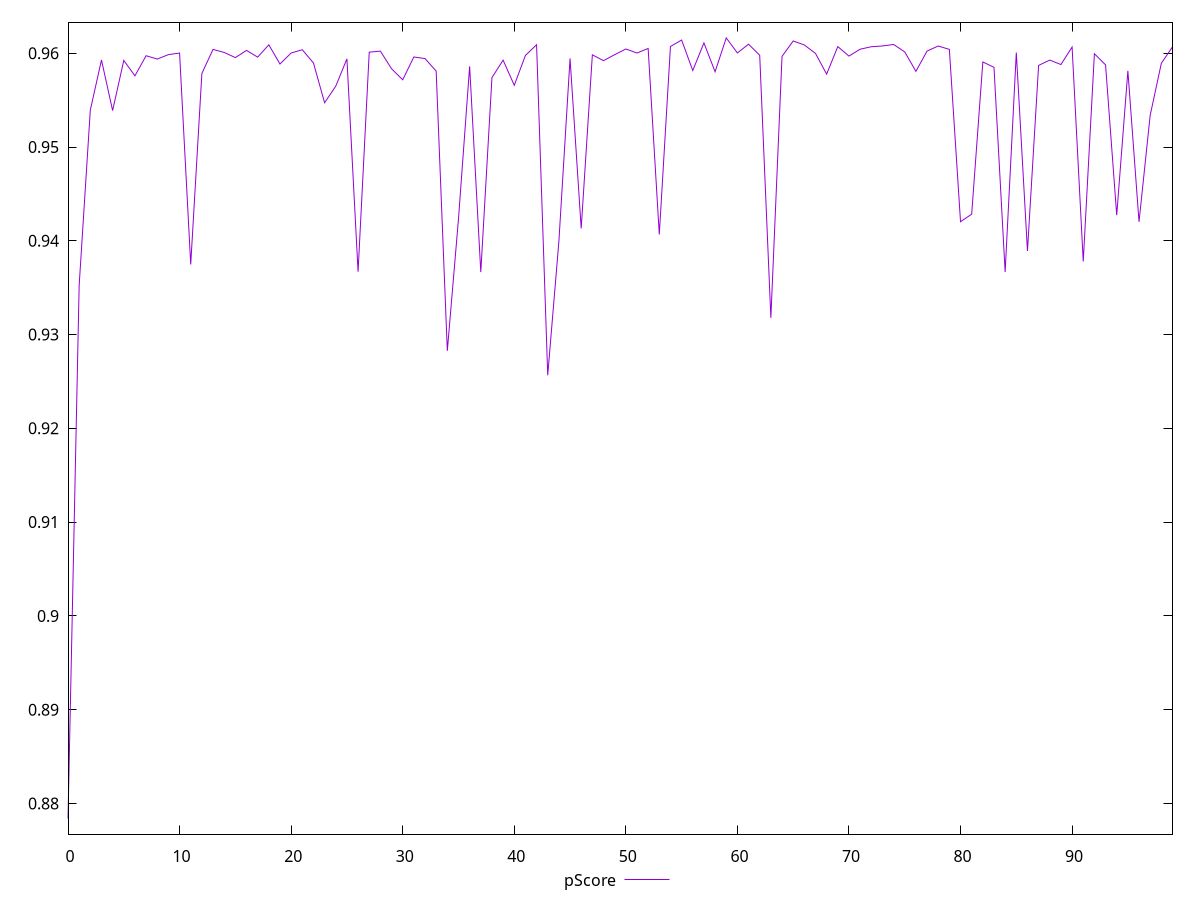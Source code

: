 reset

$pScore <<EOF
0 0.8783904889382959
1 0.935239807505968
2 0.9539382857354883
3 0.959282030793589
4 0.9538883064306298
5 0.9592327138713945
6 0.9575944607947686
7 0.9597376033096593
8 0.959378404214916
9 0.9598517146945749
10 0.9600206266246619
11 0.9374795450327574
12 0.9578468263769506
13 0.9604100118552914
14 0.9600832553060581
15 0.9595357066611688
16 0.9603040737915806
17 0.9595840379397128
18 0.9608990228794232
19 0.9588509923576146
20 0.9600258261567509
21 0.9603744455257159
22 0.9589647058465737
23 0.9547198471997318
24 0.956488317572448
25 0.9594008527385067
26 0.9367030462141172
27 0.9601155858584001
28 0.9602260690677396
29 0.9583477493384758
30 0.95716932755498
31 0.9596036329030238
32 0.9594319633770403
33 0.9580989747318764
34 0.9282688185832733
35 0.9423292741400149
36 0.9585999772596725
37 0.9366584509641069
38 0.9574032909210821
39 0.959266003580221
40 0.9565812308591747
41 0.959762270918519
42 0.960905713086776
43 0.9256638499420868
44 0.9399356632710145
45 0.9594437515579767
46 0.9413246429516451
47 0.959832049216129
48 0.959207045006627
49 0.9598503416300488
50 0.9604524932007584
51 0.9600253340378722
52 0.9605095635885735
53 0.9406687737564994
54 0.9607188385695462
55 0.9614098787687299
56 0.9581581645071526
57 0.9611006826611772
58 0.9580245046894398
59 0.9616352812305711
60 0.960032405212619
61 0.9609657875929416
62 0.9597886042467043
63 0.9317836938788946
64 0.959660677438056
65 0.961309501612085
66 0.9608829275963542
67 0.9599847052789323
68 0.9577732108123694
69 0.9607110965929195
70 0.9596949878179128
71 0.9604290075672587
72 0.9606949692910108
73 0.9607751207034017
74 0.960934887385531
75 0.9601445365644962
76 0.9580701814022847
77 0.9602313000561091
78 0.9607710232795519
79 0.9604106711908484
80 0.9420350591989157
81 0.9428386109068638
82 0.959070052307585
83 0.9584947593929596
84 0.9366740486728182
85 0.9600754039820945
86 0.9389161045216098
87 0.9587042670668058
88 0.9592701703801226
89 0.958792842189922
90 0.9606615848743885
91 0.9377995178305785
92 0.9599468681382771
93 0.9587628812070255
94 0.9427350949898932
95 0.9581234846637907
96 0.9420203224577078
97 0.9533852467772379
98 0.9589306610744455
99 0.9606810828712956
EOF

set key outside below
set xrange [0:99]
set yrange [0.8767255930924504:0.9633001770764166]
set trange [0.8767255930924504:0.9633001770764166]
set terminal svg size 640, 500 enhanced background rgb 'white'
set output "report_00019_2021-02-10T18-14-37.922Z//first-contentful-paint/samples/pages+cached+noadtech+nomedia/pScore/values.svg"

plot $pScore title "pScore" with line

reset
